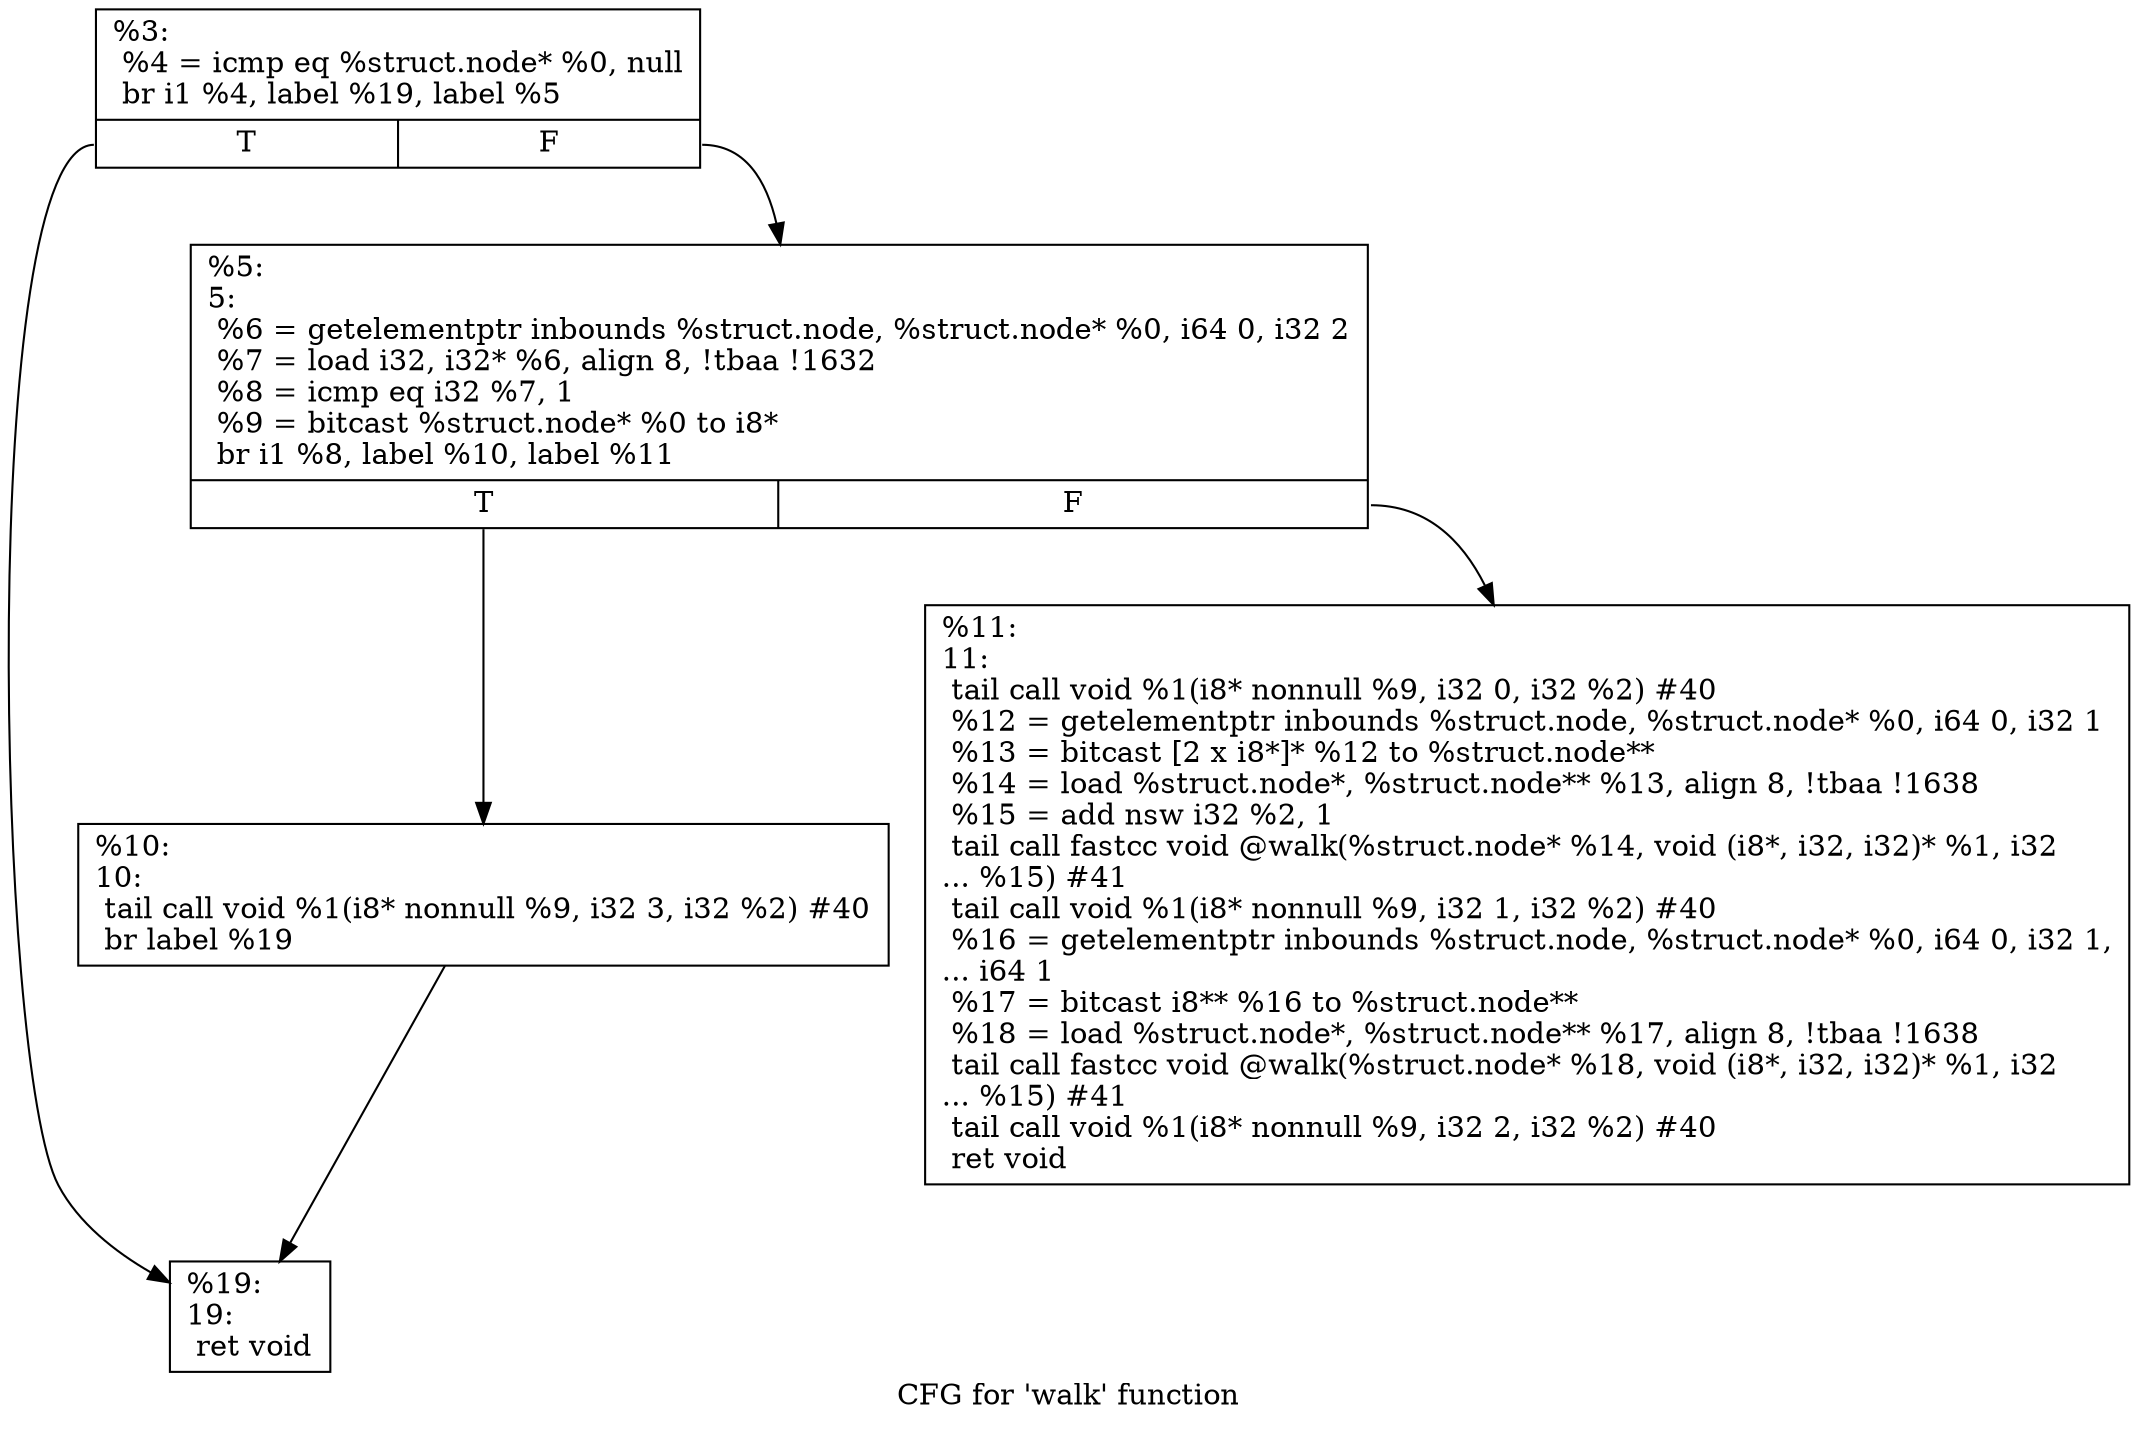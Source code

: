 digraph "CFG for 'walk' function" {
	label="CFG for 'walk' function";

	Node0x1b92dd0 [shape=record,label="{%3:\l  %4 = icmp eq %struct.node* %0, null\l  br i1 %4, label %19, label %5\l|{<s0>T|<s1>F}}"];
	Node0x1b92dd0:s0 -> Node0x1b93280;
	Node0x1b92dd0:s1 -> Node0x1b93190;
	Node0x1b93190 [shape=record,label="{%5:\l5:                                                \l  %6 = getelementptr inbounds %struct.node, %struct.node* %0, i64 0, i32 2\l  %7 = load i32, i32* %6, align 8, !tbaa !1632\l  %8 = icmp eq i32 %7, 1\l  %9 = bitcast %struct.node* %0 to i8*\l  br i1 %8, label %10, label %11\l|{<s0>T|<s1>F}}"];
	Node0x1b93190:s0 -> Node0x1b931e0;
	Node0x1b93190:s1 -> Node0x1b93230;
	Node0x1b931e0 [shape=record,label="{%10:\l10:                                               \l  tail call void %1(i8* nonnull %9, i32 3, i32 %2) #40\l  br label %19\l}"];
	Node0x1b931e0 -> Node0x1b93280;
	Node0x1b93230 [shape=record,label="{%11:\l11:                                               \l  tail call void %1(i8* nonnull %9, i32 0, i32 %2) #40\l  %12 = getelementptr inbounds %struct.node, %struct.node* %0, i64 0, i32 1\l  %13 = bitcast [2 x i8*]* %12 to %struct.node**\l  %14 = load %struct.node*, %struct.node** %13, align 8, !tbaa !1638\l  %15 = add nsw i32 %2, 1\l  tail call fastcc void @walk(%struct.node* %14, void (i8*, i32, i32)* %1, i32\l... %15) #41\l  tail call void %1(i8* nonnull %9, i32 1, i32 %2) #40\l  %16 = getelementptr inbounds %struct.node, %struct.node* %0, i64 0, i32 1,\l... i64 1\l  %17 = bitcast i8** %16 to %struct.node**\l  %18 = load %struct.node*, %struct.node** %17, align 8, !tbaa !1638\l  tail call fastcc void @walk(%struct.node* %18, void (i8*, i32, i32)* %1, i32\l... %15) #41\l  tail call void %1(i8* nonnull %9, i32 2, i32 %2) #40\l  ret void\l}"];
	Node0x1b93280 [shape=record,label="{%19:\l19:                                               \l  ret void\l}"];
}
